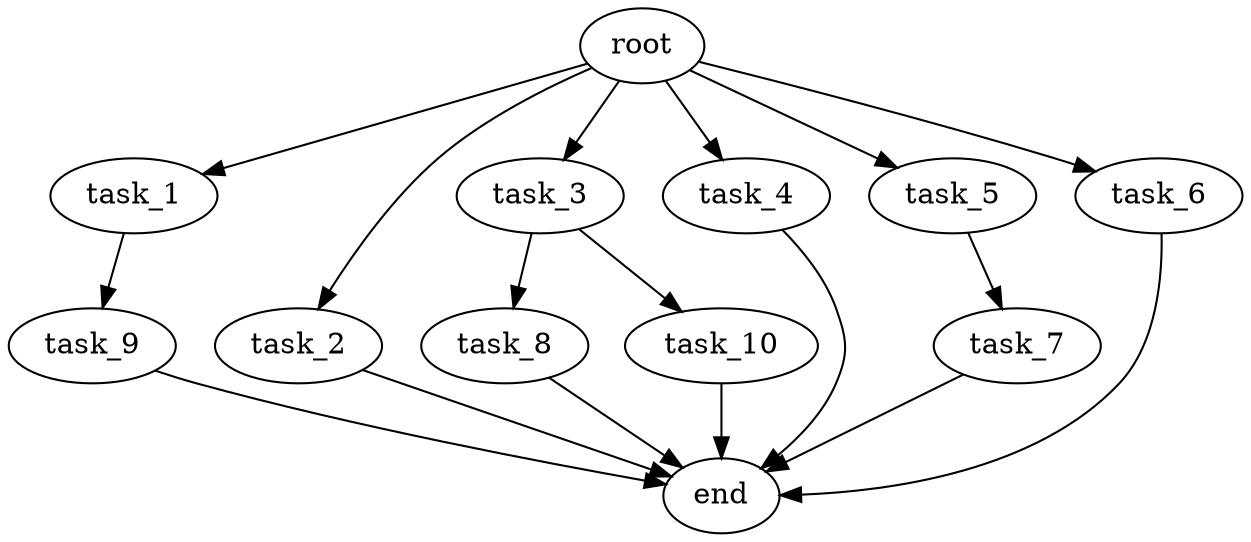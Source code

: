 digraph G {
  root [size="0.000000e+00"];
  task_1 [size="8.103135e+09"];
  task_2 [size="1.866391e+10"];
  task_3 [size="5.954401e+10"];
  task_4 [size="6.755373e+10"];
  task_5 [size="2.359687e+10"];
  task_6 [size="1.207667e+10"];
  task_7 [size="8.903970e+10"];
  task_8 [size="2.469691e+10"];
  task_9 [size="5.949246e+10"];
  task_10 [size="6.197621e+10"];
  end [size="0.000000e+00"];

  root -> task_1 [size="1.000000e-12"];
  root -> task_2 [size="1.000000e-12"];
  root -> task_3 [size="1.000000e-12"];
  root -> task_4 [size="1.000000e-12"];
  root -> task_5 [size="1.000000e-12"];
  root -> task_6 [size="1.000000e-12"];
  task_1 -> task_9 [size="5.949246e+08"];
  task_2 -> end [size="1.000000e-12"];
  task_3 -> task_8 [size="2.469691e+08"];
  task_3 -> task_10 [size="6.197621e+08"];
  task_4 -> end [size="1.000000e-12"];
  task_5 -> task_7 [size="8.903970e+08"];
  task_6 -> end [size="1.000000e-12"];
  task_7 -> end [size="1.000000e-12"];
  task_8 -> end [size="1.000000e-12"];
  task_9 -> end [size="1.000000e-12"];
  task_10 -> end [size="1.000000e-12"];
}

